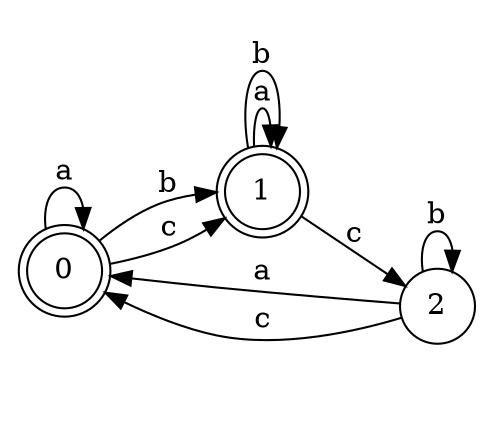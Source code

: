 digraph n3_6 {
__start0 [label="" shape="none"];

rankdir=LR;
size="8,5";

s0 [style="rounded,filled", color="black", fillcolor="white" shape="doublecircle", label="0"];
s1 [style="rounded,filled", color="black", fillcolor="white" shape="doublecircle", label="1"];
s2 [style="filled", color="black", fillcolor="white" shape="circle", label="2"];
s0 -> s0 [label="a"];
s0 -> s1 [label="b"];
s0 -> s1 [label="c"];
s1 -> s1 [label="a"];
s1 -> s1 [label="b"];
s1 -> s2 [label="c"];
s2 -> s0 [label="a"];
s2 -> s2 [label="b"];
s2 -> s0 [label="c"];

}